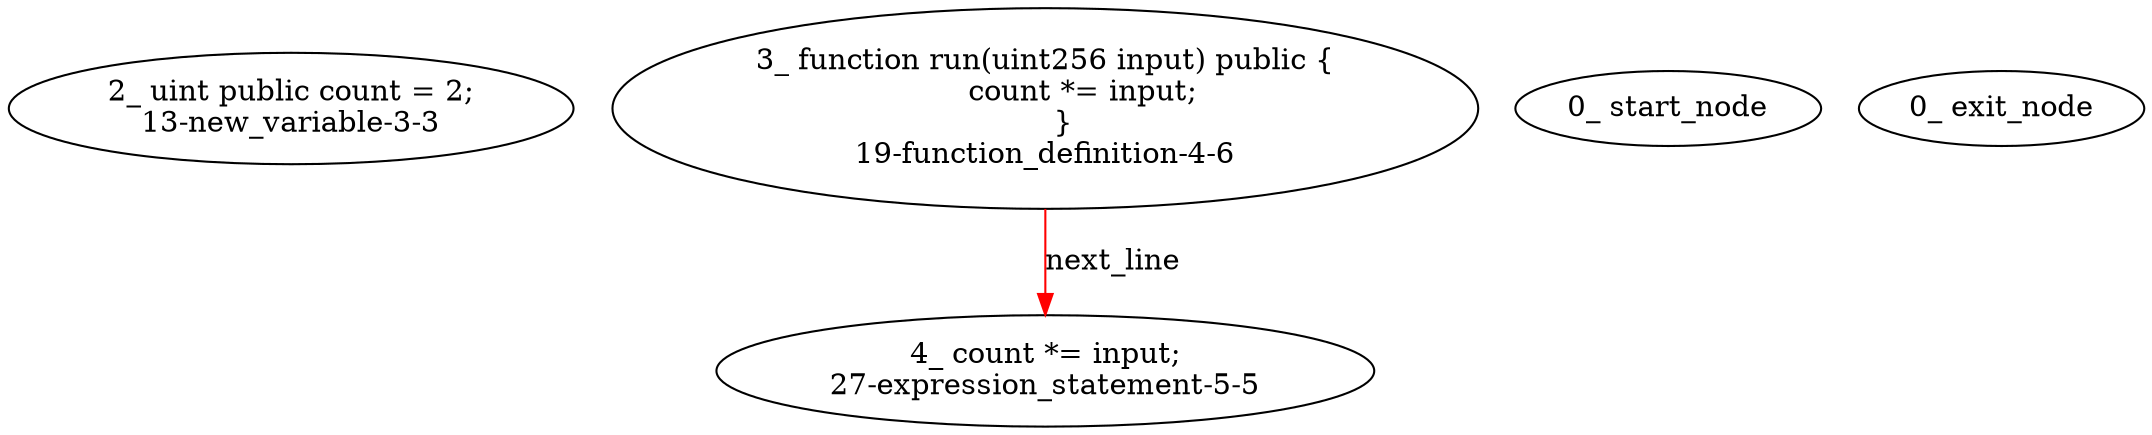 digraph  {
13 [label="2_ uint public count = 2;\n13-new_variable-3-3", method="", type_label=new_variable];
19 [label="3_ function run(uint256 input) public {\n        count *= input;\n    }\n19-function_definition-4-6", method="run(uint256 input)", type_label=function_definition];
27 [label="4_ count *= input;\n27-expression_statement-5-5", method="run(uint256 input)", type_label=expression_statement];
1 [label="0_ start_node", method="", type_label=start];
2 [label="0_ exit_node", method="", type_label=exit];
19 -> 27  [color=red, controlflow_type=next_line, edge_type=CFG_edge, key=0, label=next_line];
}
